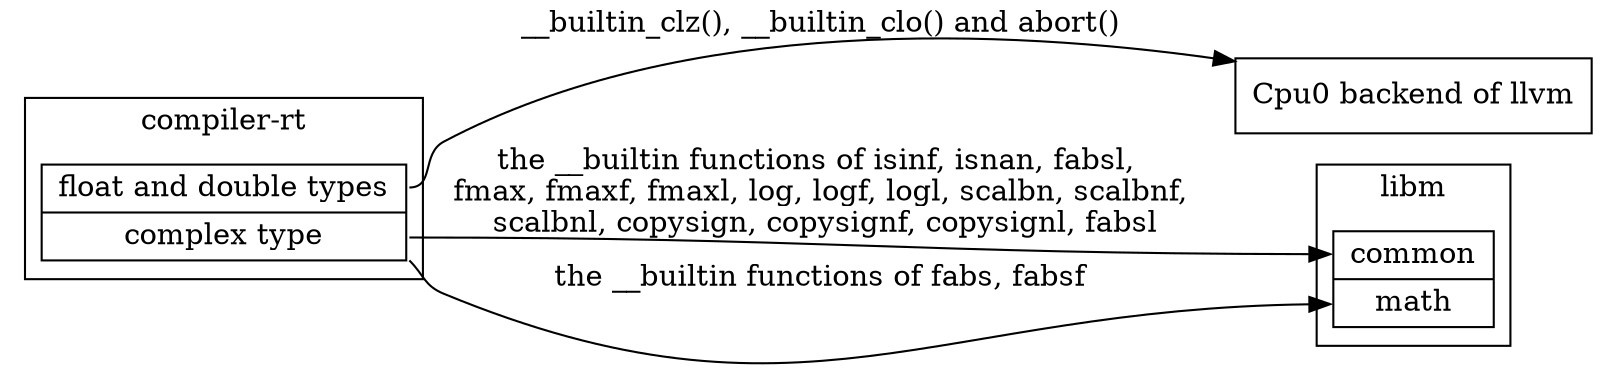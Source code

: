 // dot -Tpng compiler-rt-dep.gv -o compiler-rt-dep.png
digraph G {
  rankdir=LR;

  compound=true;
  node [shape=record];

  subgraph cluster_compiler_rt {
    label = "compiler-rt";
    compiler_rt [label="<fdt> float and double types | <ct> complex type"];
  }

  node [label = "Cpu0 backend of llvm"]; cpu0;

  subgraph cluster_libm {
    label = "libm";
    libm [label="<c> common | <ma> math"];
  }

  compiler_rt:ct -> libm:c [label = "the __builtin functions of isinf, isnan, fabsl, \n fmax, fmaxf, fmaxl, log, logf, logl, scalbn, scalbnf, \n scalbnl, copysign, copysignf, copysignl, fabsl" ];
  compiler_rt:ct:se -> libm:ma [label = "the __builtin functions of fabs, fabsf" ];
  compiler_rt:fdt -> cpu0 [label = "__builtin_clz(), __builtin_clo() and abort()" ];
}
